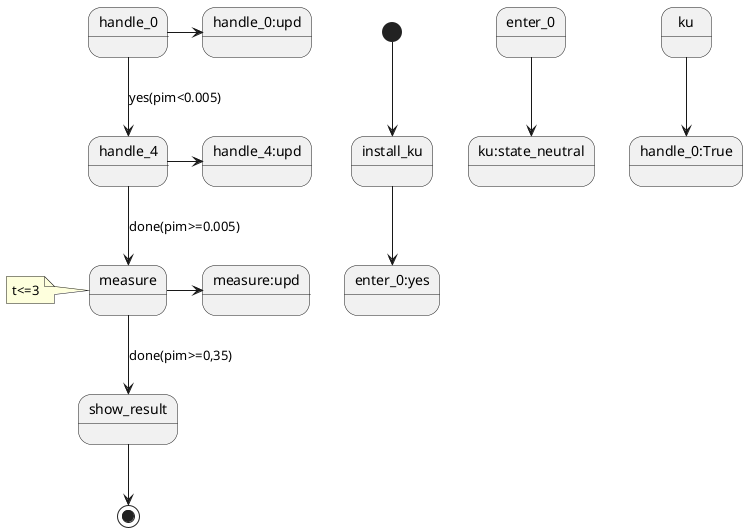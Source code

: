 @startuml
[*]-->install_ku
install_ku-->enter_0:yes
enter_0-->ku:state_neutral
ku-->handle_0:True
handle_0->handle_0:upd
handle_0-->handle_4:yes(pim<0.005)
handle_4->handle_4:upd
handle_4-->measure:done(pim>=0.005)
measure->measure:upd
measure-->show_result:done(pim>=0,35)
show_result-->[*]
note left of measure:t<=3
@enduml